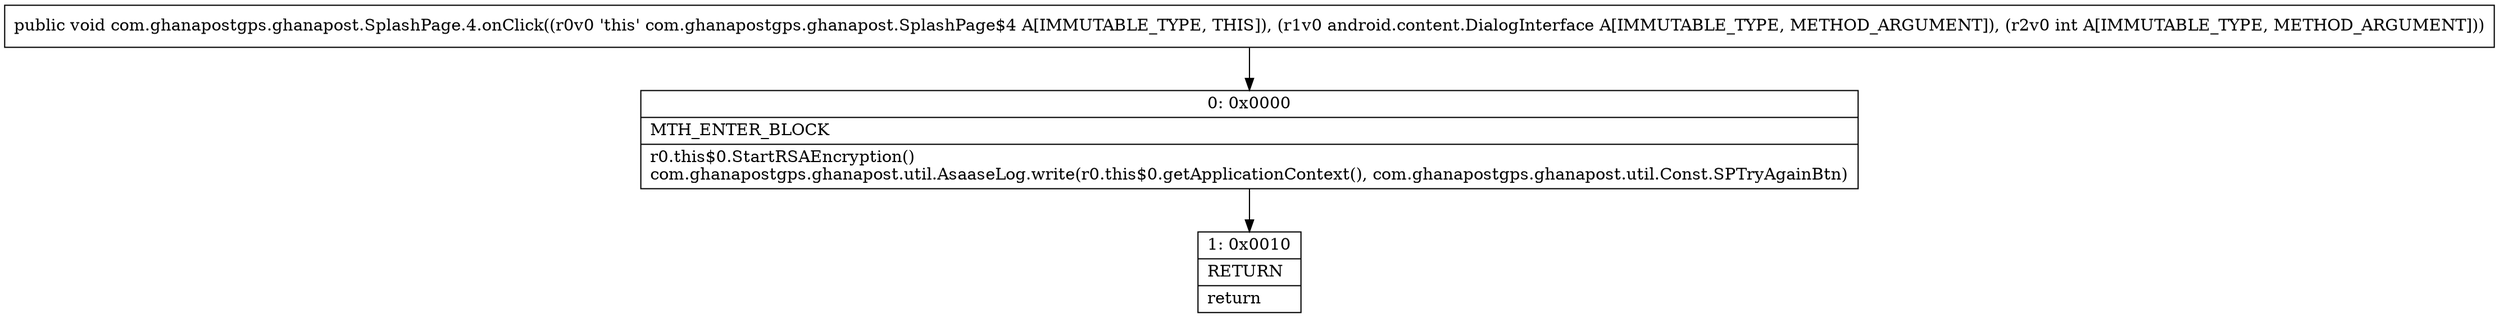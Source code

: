 digraph "CFG forcom.ghanapostgps.ghanapost.SplashPage.4.onClick(Landroid\/content\/DialogInterface;I)V" {
Node_0 [shape=record,label="{0\:\ 0x0000|MTH_ENTER_BLOCK\l|r0.this$0.StartRSAEncryption()\lcom.ghanapostgps.ghanapost.util.AsaaseLog.write(r0.this$0.getApplicationContext(), com.ghanapostgps.ghanapost.util.Const.SPTryAgainBtn)\l}"];
Node_1 [shape=record,label="{1\:\ 0x0010|RETURN\l|return\l}"];
MethodNode[shape=record,label="{public void com.ghanapostgps.ghanapost.SplashPage.4.onClick((r0v0 'this' com.ghanapostgps.ghanapost.SplashPage$4 A[IMMUTABLE_TYPE, THIS]), (r1v0 android.content.DialogInterface A[IMMUTABLE_TYPE, METHOD_ARGUMENT]), (r2v0 int A[IMMUTABLE_TYPE, METHOD_ARGUMENT])) }"];
MethodNode -> Node_0;
Node_0 -> Node_1;
}

